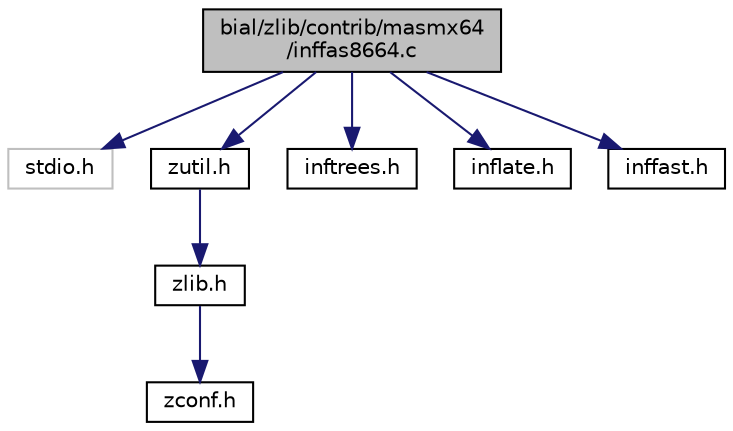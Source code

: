 digraph "bial/zlib/contrib/masmx64/inffas8664.c"
{
  edge [fontname="Helvetica",fontsize="10",labelfontname="Helvetica",labelfontsize="10"];
  node [fontname="Helvetica",fontsize="10",shape=record];
  Node1 [label="bial/zlib/contrib/masmx64\l/inffas8664.c",height=0.2,width=0.4,color="black", fillcolor="grey75", style="filled", fontcolor="black"];
  Node1 -> Node2 [color="midnightblue",fontsize="10",style="solid",fontname="Helvetica"];
  Node2 [label="stdio.h",height=0.2,width=0.4,color="grey75", fillcolor="white", style="filled"];
  Node1 -> Node3 [color="midnightblue",fontsize="10",style="solid",fontname="Helvetica"];
  Node3 [label="zutil.h",height=0.2,width=0.4,color="black", fillcolor="white", style="filled",URL="$zutil_8h.html"];
  Node3 -> Node4 [color="midnightblue",fontsize="10",style="solid",fontname="Helvetica"];
  Node4 [label="zlib.h",height=0.2,width=0.4,color="black", fillcolor="white", style="filled",URL="$zlib_8h.html"];
  Node4 -> Node5 [color="midnightblue",fontsize="10",style="solid",fontname="Helvetica"];
  Node5 [label="zconf.h",height=0.2,width=0.4,color="black", fillcolor="white", style="filled",URL="$zconf_8h.html"];
  Node1 -> Node6 [color="midnightblue",fontsize="10",style="solid",fontname="Helvetica"];
  Node6 [label="inftrees.h",height=0.2,width=0.4,color="black", fillcolor="white", style="filled",URL="$inftrees_8h.html"];
  Node1 -> Node7 [color="midnightblue",fontsize="10",style="solid",fontname="Helvetica"];
  Node7 [label="inflate.h",height=0.2,width=0.4,color="black", fillcolor="white", style="filled",URL="$inflate_8h.html"];
  Node1 -> Node8 [color="midnightblue",fontsize="10",style="solid",fontname="Helvetica"];
  Node8 [label="inffast.h",height=0.2,width=0.4,color="black", fillcolor="white", style="filled",URL="$inffast_8h.html"];
}
